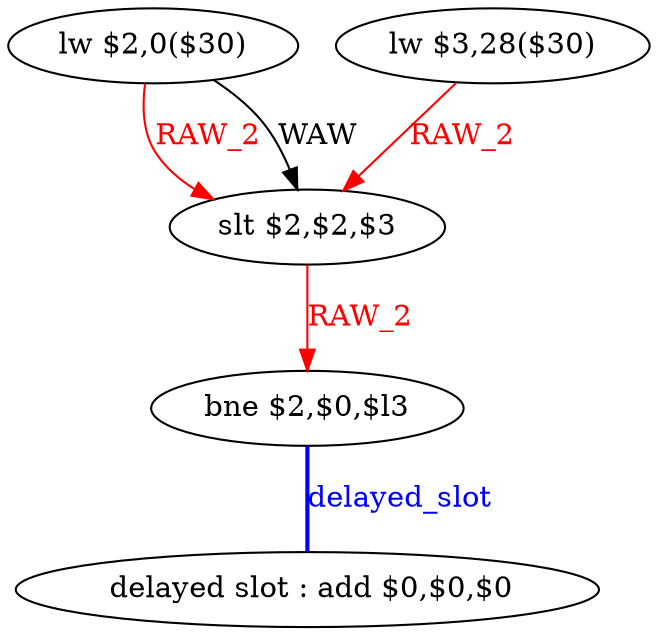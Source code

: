 digraph G1 {
node [shape = ellipse];
i4 [label = " delayed slot : add $0,$0,$0"] ;
i3 ->  i4 [style = bold, dir= none, fontcolor = blue, color = blue, label= "delayed_slot"];
i3 [label = "bne $2,$0,$l3"] ;
i0 [label = "lw $2,0($30)"] ;
i0 ->  i2 [color = red, fontcolor = red, label= "RAW_2"];
i0 ->  i2 [label= "WAW"];
i2 [label = "slt $2,$2,$3"] ;
i2 ->  i3 [color = red, fontcolor = red, label= "RAW_2"];
i1 [label = "lw $3,28($30)"] ;
i1 ->  i2 [color = red, fontcolor = red, label= "RAW_2"];
}
